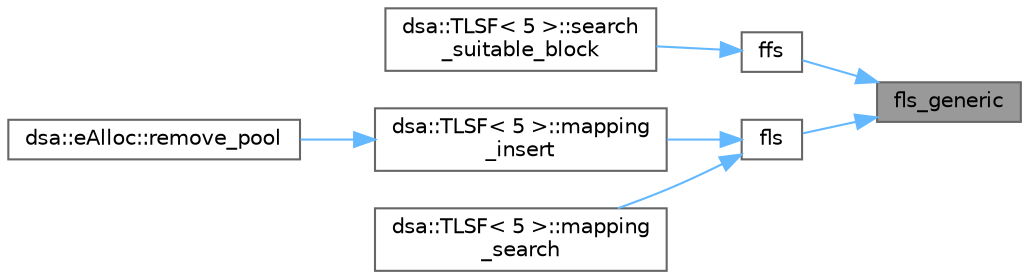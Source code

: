 digraph "fls_generic"
{
 // LATEX_PDF_SIZE
  bgcolor="transparent";
  edge [fontname=Helvetica,fontsize=10,labelfontname=Helvetica,labelfontsize=10];
  node [fontname=Helvetica,fontsize=10,shape=box,height=0.2,width=0.4];
  rankdir="RL";
  Node1 [id="Node000001",label="fls_generic",height=0.2,width=0.4,color="gray40", fillcolor="grey60", style="filled", fontcolor="black",tooltip=" "];
  Node1 -> Node2 [id="edge1_Node000001_Node000002",dir="back",color="steelblue1",style="solid",tooltip=" "];
  Node2 [id="Node000002",label="ffs",height=0.2,width=0.4,color="grey40", fillcolor="white", style="filled",URL="$group__bitmanip.html#ga3e006b854f7c810a241a6ad9931a5a4c",tooltip="Find the first set bit in a word."];
  Node2 -> Node3 [id="edge2_Node000002_Node000003",dir="back",color="steelblue1",style="solid",tooltip=" "];
  Node3 [id="Node000003",label="dsa::TLSF\< 5 \>::search\l_suitable_block",height=0.2,width=0.4,color="grey40", fillcolor="white", style="filled",URL="$classdsa_1_1_t_l_s_f.html#ad2d8098eda4e9b2e07ea2d6e86a89262",tooltip=" "];
  Node1 -> Node4 [id="edge3_Node000001_Node000004",dir="back",color="steelblue1",style="solid",tooltip=" "];
  Node4 [id="Node000004",label="fls",height=0.2,width=0.4,color="grey40", fillcolor="white", style="filled",URL="$group__bitmanip.html#ga5b197bab96b83defaaacb5c7fa2abbc6",tooltip="Find the last set bit in a word."];
  Node4 -> Node5 [id="edge4_Node000004_Node000005",dir="back",color="steelblue1",style="solid",tooltip=" "];
  Node5 [id="Node000005",label="dsa::TLSF\< 5 \>::mapping\l_insert",height=0.2,width=0.4,color="grey40", fillcolor="white", style="filled",URL="$classdsa_1_1_t_l_s_f.html#a7aaa27582e40b9eabb7d4c03c5facb04",tooltip=" "];
  Node5 -> Node6 [id="edge5_Node000005_Node000006",dir="back",color="steelblue1",style="solid",tooltip=" "];
  Node6 [id="Node000006",label="dsa::eAlloc::remove_pool",height=0.2,width=0.4,color="grey40", fillcolor="white", style="filled",URL="$classdsa_1_1e_alloc.html#a8d029b14252fb77d1c2d5311b483abda",tooltip="Removes a memory pool from the allocator."];
  Node4 -> Node7 [id="edge6_Node000004_Node000007",dir="back",color="steelblue1",style="solid",tooltip=" "];
  Node7 [id="Node000007",label="dsa::TLSF\< 5 \>::mapping\l_search",height=0.2,width=0.4,color="grey40", fillcolor="white", style="filled",URL="$classdsa_1_1_t_l_s_f.html#aa795026851710838eac2340ab77c9a3f",tooltip=" "];
}
